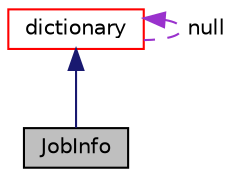 digraph "JobInfo"
{
  bgcolor="transparent";
  edge [fontname="Helvetica",fontsize="10",labelfontname="Helvetica",labelfontsize="10"];
  node [fontname="Helvetica",fontsize="10",shape=record];
  Node1 [label="JobInfo",height=0.2,width=0.4,color="black", fillcolor="grey75", style="filled", fontcolor="black"];
  Node2 -> Node1 [dir="back",color="midnightblue",fontsize="10",style="solid",fontname="Helvetica"];
  Node2 [label="dictionary",height=0.2,width=0.4,color="red",URL="$a00524.html",tooltip="A list of keyword definitions, which are a keyword followed by any number of values (e..."];
  Node2 -> Node2 [dir="back",color="darkorchid3",fontsize="10",style="dashed",label=" null" ,fontname="Helvetica"];
}
